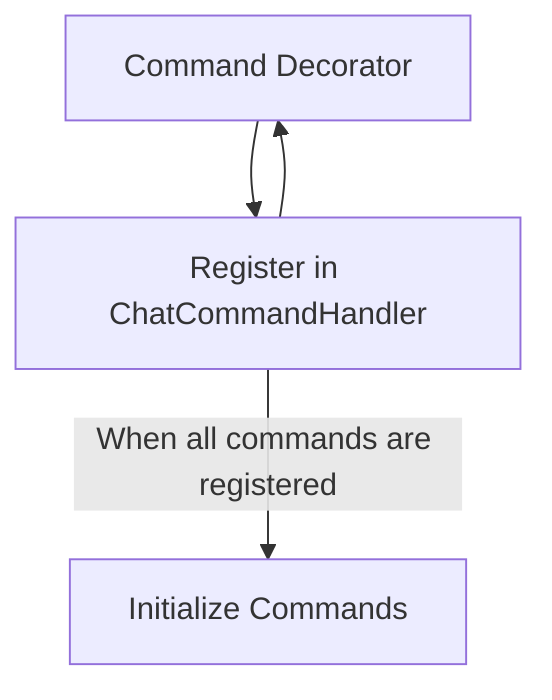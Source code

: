 flowchart TD

A[Command Decorator] --> B[Register in ChatCommandHandler]
B --> A
B -->|When all commands are registered| C[Initialize Commands]